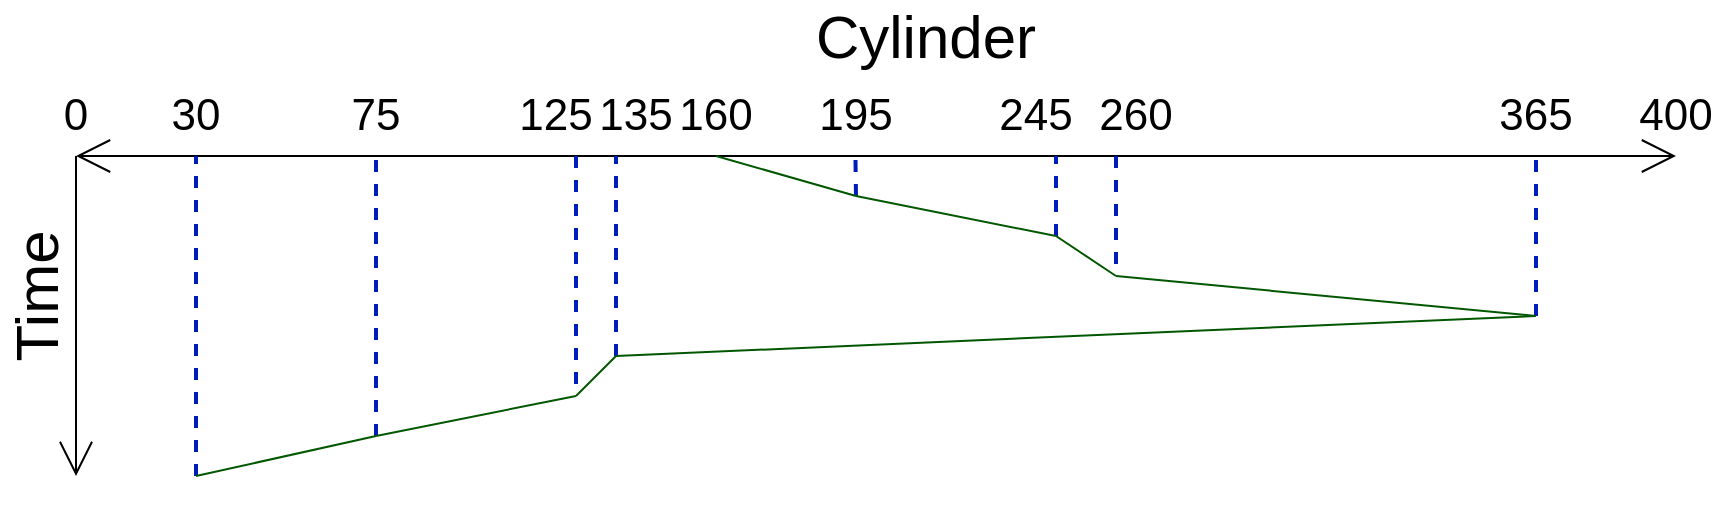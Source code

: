 <mxfile>
    <diagram id="yexkRO7MxJxPM8ykp4vW" name="Page-1">
        <mxGraphModel dx="1413" dy="464" grid="1" gridSize="10" guides="1" tooltips="1" connect="1" arrows="1" fold="1" page="1" pageScale="1" pageWidth="850" pageHeight="1100" math="0" shadow="0">
            <root>
                <mxCell id="0"/>
                <mxCell id="1" parent="0"/>
                <mxCell id="2" value="Cylinder" style="text;html=1;strokeColor=none;fillColor=none;align=center;verticalAlign=middle;whiteSpace=wrap;rounded=0;fontSize=30;" vertex="1" parent="1">
                    <mxGeometry x="365" y="10" width="120" height="20" as="geometry"/>
                </mxCell>
                <mxCell id="3" value="" style="endArrow=open;html=1;endFill=0;startArrow=open;startFill=0;endSize=15;startSize=15;" edge="1" parent="1">
                    <mxGeometry width="50" height="50" relative="1" as="geometry">
                        <mxPoint y="80" as="sourcePoint"/>
                        <mxPoint x="800" y="80" as="targetPoint"/>
                    </mxGeometry>
                </mxCell>
                <mxCell id="4" value="" style="endArrow=none;dashed=1;html=1;strokeWidth=2;fillColor=#0050ef;strokeColor=#001DBC;" edge="1" parent="1">
                    <mxGeometry width="50" height="50" relative="1" as="geometry">
                        <mxPoint x="60" y="240" as="sourcePoint"/>
                        <mxPoint x="60" y="80" as="targetPoint"/>
                    </mxGeometry>
                </mxCell>
                <mxCell id="5" value="" style="endArrow=none;dashed=1;html=1;strokeWidth=2;fillColor=#0050ef;strokeColor=#001DBC;" edge="1" parent="1">
                    <mxGeometry width="50" height="50" relative="1" as="geometry">
                        <mxPoint x="150" y="220" as="sourcePoint"/>
                        <mxPoint x="150.0" y="80" as="targetPoint"/>
                    </mxGeometry>
                </mxCell>
                <mxCell id="6" value="" style="endArrow=none;dashed=1;html=1;strokeWidth=2;fillColor=#0050ef;strokeColor=#001DBC;" edge="1" parent="1">
                    <mxGeometry width="50" height="50" relative="1" as="geometry">
                        <mxPoint x="250.0" y="80" as="sourcePoint"/>
                        <mxPoint x="250" y="200" as="targetPoint"/>
                    </mxGeometry>
                </mxCell>
                <mxCell id="7" value="" style="endArrow=none;dashed=1;html=1;strokeWidth=2;fillColor=#0050ef;strokeColor=#001DBC;" edge="1" parent="1">
                    <mxGeometry width="50" height="50" relative="1" as="geometry">
                        <mxPoint x="270" y="180" as="sourcePoint"/>
                        <mxPoint x="270.0" y="80" as="targetPoint"/>
                    </mxGeometry>
                </mxCell>
                <mxCell id="8" value="" style="endArrow=none;dashed=1;html=1;strokeWidth=2;fillColor=#0050ef;strokeColor=#001DBC;" edge="1" parent="1">
                    <mxGeometry width="50" height="50" relative="1" as="geometry">
                        <mxPoint x="520" y="80" as="sourcePoint"/>
                        <mxPoint x="520" y="140" as="targetPoint"/>
                    </mxGeometry>
                </mxCell>
                <mxCell id="9" value="" style="endArrow=none;dashed=1;html=1;strokeWidth=2;fillColor=#0050ef;strokeColor=#001DBC;" edge="1" parent="1">
                    <mxGeometry width="50" height="50" relative="1" as="geometry">
                        <mxPoint x="490" y="120" as="sourcePoint"/>
                        <mxPoint x="490" y="80" as="targetPoint"/>
                    </mxGeometry>
                </mxCell>
                <mxCell id="10" value="" style="endArrow=none;dashed=1;html=1;strokeWidth=2;fillColor=#0050ef;strokeColor=#001DBC;" edge="1" parent="1">
                    <mxGeometry width="50" height="50" relative="1" as="geometry">
                        <mxPoint x="730" y="160" as="sourcePoint"/>
                        <mxPoint x="730" y="80" as="targetPoint"/>
                    </mxGeometry>
                </mxCell>
                <mxCell id="11" value="30" style="text;html=1;strokeColor=none;fillColor=none;align=center;verticalAlign=middle;whiteSpace=wrap;rounded=0;fontSize=22;" vertex="1" parent="1">
                    <mxGeometry x="40" y="50" width="40" height="20" as="geometry"/>
                </mxCell>
                <mxCell id="12" value="75" style="text;html=1;strokeColor=none;fillColor=none;align=center;verticalAlign=middle;whiteSpace=wrap;rounded=0;fontSize=22;" vertex="1" parent="1">
                    <mxGeometry x="130" y="50" width="40" height="20" as="geometry"/>
                </mxCell>
                <mxCell id="13" value="125" style="text;html=1;strokeColor=none;fillColor=none;align=center;verticalAlign=middle;whiteSpace=wrap;rounded=0;fontSize=22;" vertex="1" parent="1">
                    <mxGeometry x="220" y="50" width="40" height="20" as="geometry"/>
                </mxCell>
                <mxCell id="14" value="135" style="text;html=1;strokeColor=none;fillColor=none;align=center;verticalAlign=middle;whiteSpace=wrap;rounded=0;fontSize=22;" vertex="1" parent="1">
                    <mxGeometry x="260" y="50" width="40" height="20" as="geometry"/>
                </mxCell>
                <mxCell id="15" value="245" style="text;html=1;strokeColor=none;fillColor=none;align=center;verticalAlign=middle;whiteSpace=wrap;rounded=0;fontSize=22;" vertex="1" parent="1">
                    <mxGeometry x="460" y="50" width="40" height="20" as="geometry"/>
                </mxCell>
                <mxCell id="16" value="260" style="text;html=1;strokeColor=none;fillColor=none;align=center;verticalAlign=middle;whiteSpace=wrap;rounded=0;fontSize=22;" vertex="1" parent="1">
                    <mxGeometry x="510" y="50" width="40" height="20" as="geometry"/>
                </mxCell>
                <mxCell id="17" value="195" style="text;html=1;strokeColor=none;fillColor=none;align=center;verticalAlign=middle;whiteSpace=wrap;rounded=0;fontSize=22;" vertex="1" parent="1">
                    <mxGeometry x="370" y="50" width="40" height="20" as="geometry"/>
                </mxCell>
                <mxCell id="18" value="365" style="text;html=1;strokeColor=none;fillColor=none;align=center;verticalAlign=middle;whiteSpace=wrap;rounded=0;fontSize=22;" vertex="1" parent="1">
                    <mxGeometry x="710" y="50" width="40" height="20" as="geometry"/>
                </mxCell>
                <mxCell id="19" value="400" style="text;html=1;strokeColor=none;fillColor=none;align=center;verticalAlign=middle;whiteSpace=wrap;rounded=0;fontSize=22;" vertex="1" parent="1">
                    <mxGeometry x="780" y="50" width="40" height="20" as="geometry"/>
                </mxCell>
                <mxCell id="20" value="0" style="text;html=1;strokeColor=none;fillColor=none;align=center;verticalAlign=middle;whiteSpace=wrap;rounded=0;fontSize=22;" vertex="1" parent="1">
                    <mxGeometry x="-20" y="50" width="40" height="20" as="geometry"/>
                </mxCell>
                <mxCell id="21" value="" style="endArrow=open;html=1;endFill=0;startArrow=none;startFill=0;endSize=15;startSize=15;" edge="1" parent="1">
                    <mxGeometry width="50" height="50" relative="1" as="geometry">
                        <mxPoint y="80" as="sourcePoint"/>
                        <mxPoint y="240" as="targetPoint"/>
                    </mxGeometry>
                </mxCell>
                <mxCell id="22" value="Time" style="text;html=1;strokeColor=none;fillColor=none;align=center;verticalAlign=middle;whiteSpace=wrap;rounded=0;fontSize=30;rotation=-90;" vertex="1" parent="1">
                    <mxGeometry x="-80" y="140" width="120" height="20" as="geometry"/>
                </mxCell>
                <mxCell id="23" value="" style="endArrow=none;dashed=1;html=1;strokeWidth=2;fillColor=#0050ef;strokeColor=#001DBC;" edge="1" parent="1">
                    <mxGeometry width="50" height="50" relative="1" as="geometry">
                        <mxPoint x="390" y="100" as="sourcePoint"/>
                        <mxPoint x="389.71" y="80" as="targetPoint"/>
                    </mxGeometry>
                </mxCell>
                <mxCell id="24" value="" style="endArrow=none;html=1;fillColor=#008a00;strokeColor=#005700;" edge="1" parent="1">
                    <mxGeometry width="50" height="50" relative="1" as="geometry">
                        <mxPoint x="390" y="100" as="sourcePoint"/>
                        <mxPoint x="320" y="80" as="targetPoint"/>
                    </mxGeometry>
                </mxCell>
                <mxCell id="25" value="160" style="text;html=1;strokeColor=none;fillColor=none;align=center;verticalAlign=middle;whiteSpace=wrap;rounded=0;fontSize=22;" vertex="1" parent="1">
                    <mxGeometry x="300" y="50" width="40" height="20" as="geometry"/>
                </mxCell>
                <mxCell id="33" value="" style="endArrow=none;html=1;fillColor=#008a00;strokeColor=#005700;" edge="1" parent="1">
                    <mxGeometry width="50" height="50" relative="1" as="geometry">
                        <mxPoint x="490" y="120" as="sourcePoint"/>
                        <mxPoint x="390" y="100" as="targetPoint"/>
                    </mxGeometry>
                </mxCell>
                <mxCell id="35" value="" style="endArrow=none;html=1;fillColor=#008a00;strokeColor=#005700;" edge="1" parent="1">
                    <mxGeometry width="50" height="50" relative="1" as="geometry">
                        <mxPoint x="490" y="120" as="sourcePoint"/>
                        <mxPoint x="520" y="140" as="targetPoint"/>
                    </mxGeometry>
                </mxCell>
                <mxCell id="36" value="" style="endArrow=none;html=1;fillColor=#008a00;strokeColor=#005700;" edge="1" parent="1">
                    <mxGeometry width="50" height="50" relative="1" as="geometry">
                        <mxPoint x="730" y="160" as="sourcePoint"/>
                        <mxPoint x="520" y="140" as="targetPoint"/>
                    </mxGeometry>
                </mxCell>
                <mxCell id="37" value="" style="endArrow=none;html=1;fillColor=#008a00;strokeColor=#005700;" edge="1" parent="1">
                    <mxGeometry width="50" height="50" relative="1" as="geometry">
                        <mxPoint x="730" y="160" as="sourcePoint"/>
                        <mxPoint x="270" y="180" as="targetPoint"/>
                    </mxGeometry>
                </mxCell>
                <mxCell id="38" value="" style="endArrow=none;html=1;fillColor=#008a00;strokeColor=#005700;" edge="1" parent="1">
                    <mxGeometry width="50" height="50" relative="1" as="geometry">
                        <mxPoint x="270" y="180" as="sourcePoint"/>
                        <mxPoint x="250" y="200" as="targetPoint"/>
                    </mxGeometry>
                </mxCell>
                <mxCell id="39" value="" style="endArrow=none;html=1;fillColor=#008a00;strokeColor=#005700;" edge="1" parent="1">
                    <mxGeometry width="50" height="50" relative="1" as="geometry">
                        <mxPoint x="250" y="200" as="sourcePoint"/>
                        <mxPoint x="150" y="220" as="targetPoint"/>
                    </mxGeometry>
                </mxCell>
                <mxCell id="40" value="" style="endArrow=none;html=1;fillColor=#008a00;strokeColor=#005700;" edge="1" parent="1">
                    <mxGeometry width="50" height="50" relative="1" as="geometry">
                        <mxPoint x="150" y="220" as="sourcePoint"/>
                        <mxPoint x="60" y="240" as="targetPoint"/>
                    </mxGeometry>
                </mxCell>
            </root>
        </mxGraphModel>
    </diagram>
</mxfile>